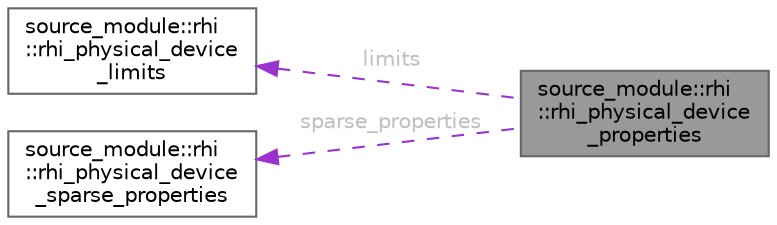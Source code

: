 digraph "source_module::rhi::rhi_physical_device_properties"
{
 // LATEX_PDF_SIZE
  bgcolor="transparent";
  edge [fontname=Helvetica,fontsize=10,labelfontname=Helvetica,labelfontsize=10];
  node [fontname=Helvetica,fontsize=10,shape=box,height=0.2,width=0.4];
  rankdir="LR";
  Node1 [id="Node000001",label="source_module::rhi\l::rhi_physical_device\l_properties",height=0.2,width=0.4,color="gray40", fillcolor="grey60", style="filled", fontcolor="black",tooltip=" "];
  Node2 -> Node1 [id="edge1_Node000001_Node000002",dir="back",color="darkorchid3",style="dashed",tooltip=" ",label=" limits",fontcolor="grey" ];
  Node2 [id="Node000002",label="source_module::rhi\l::rhi_physical_device\l_limits",height=0.2,width=0.4,color="gray40", fillcolor="white", style="filled",URL="$structsource__module_1_1rhi_1_1rhi__physical__device__limits.html",tooltip=" "];
  Node3 -> Node1 [id="edge2_Node000001_Node000003",dir="back",color="darkorchid3",style="dashed",tooltip=" ",label=" sparse_properties",fontcolor="grey" ];
  Node3 [id="Node000003",label="source_module::rhi\l::rhi_physical_device\l_sparse_properties",height=0.2,width=0.4,color="gray40", fillcolor="white", style="filled",URL="$structsource__module_1_1rhi_1_1rhi__physical__device__sparse__properties.html",tooltip=" "];
}
